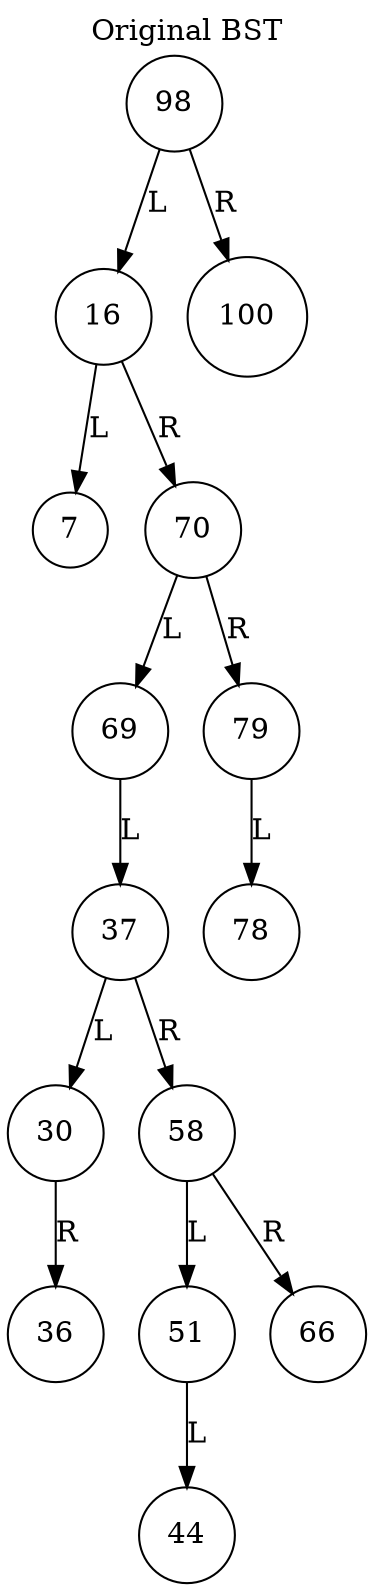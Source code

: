 digraph BinarySearchTree {
   labelloc="t";
   label="Original BST";
   node [shape=circle];
   98 -> 16 [label="L"];
   16 -> 7 [label="L"];
   16 -> 70 [label="R"];
   70 -> 69 [label="L"];
   69 -> 37 [label="L"];
   37 -> 30 [label="L"];
   30 -> 36 [label="R"];
   37 -> 58 [label="R"];
   58 -> 51 [label="L"];
   51 -> 44 [label="L"];
   58 -> 66 [label="R"];
   70 -> 79 [label="R"];
   79 -> 78 [label="L"];
   98 -> 100 [label="R"];
}

